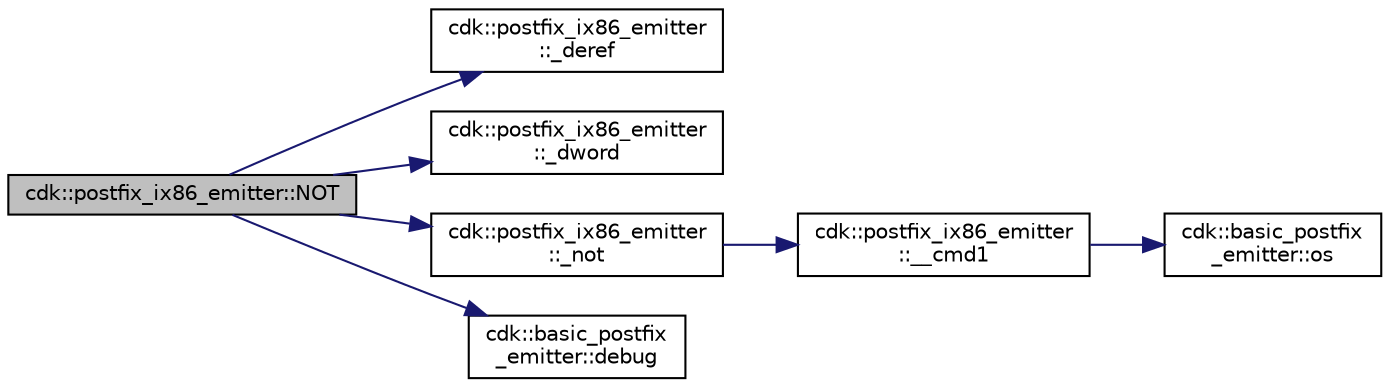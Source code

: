digraph "cdk::postfix_ix86_emitter::NOT"
{
 // INTERACTIVE_SVG=YES
 // LATEX_PDF_SIZE
  edge [fontname="Helvetica",fontsize="10",labelfontname="Helvetica",labelfontsize="10"];
  node [fontname="Helvetica",fontsize="10",shape=record];
  rankdir="LR";
  Node1 [label="cdk::postfix_ix86_emitter::NOT",height=0.2,width=0.4,color="black", fillcolor="grey75", style="filled", fontcolor="black",tooltip=" "];
  Node1 -> Node2 [color="midnightblue",fontsize="10",style="solid"];
  Node2 [label="cdk::postfix_ix86_emitter\l::_deref",height=0.2,width=0.4,color="black", fillcolor="white", style="filled",URL="$classcdk_1_1postfix__ix86__emitter.html#aaeb81421d51394d1d817d9bbf890eca4",tooltip=" "];
  Node1 -> Node3 [color="midnightblue",fontsize="10",style="solid"];
  Node3 [label="cdk::postfix_ix86_emitter\l::_dword",height=0.2,width=0.4,color="black", fillcolor="white", style="filled",URL="$classcdk_1_1postfix__ix86__emitter.html#adfaf9a6a5334ffc96dbcaba545a05131",tooltip=" "];
  Node1 -> Node4 [color="midnightblue",fontsize="10",style="solid"];
  Node4 [label="cdk::postfix_ix86_emitter\l::_not",height=0.2,width=0.4,color="black", fillcolor="white", style="filled",URL="$classcdk_1_1postfix__ix86__emitter.html#af5eacc8e91ba5707f9d26e917adcb71e",tooltip=" "];
  Node4 -> Node5 [color="midnightblue",fontsize="10",style="solid"];
  Node5 [label="cdk::postfix_ix86_emitter\l::__cmd1",height=0.2,width=0.4,color="black", fillcolor="white", style="filled",URL="$classcdk_1_1postfix__ix86__emitter.html#af74d0fe04f44790b197b39ea81b2701a",tooltip=" "];
  Node5 -> Node6 [color="midnightblue",fontsize="10",style="solid"];
  Node6 [label="cdk::basic_postfix\l_emitter::os",height=0.2,width=0.4,color="black", fillcolor="white", style="filled",URL="$classcdk_1_1basic__postfix__emitter.html#a34b69125c2b35e846461de6328894166",tooltip=" "];
  Node1 -> Node7 [color="midnightblue",fontsize="10",style="solid"];
  Node7 [label="cdk::basic_postfix\l_emitter::debug",height=0.2,width=0.4,color="black", fillcolor="white", style="filled",URL="$classcdk_1_1basic__postfix__emitter.html#ab8a379fd593474bc165f8187d831affd",tooltip=" "];
}
